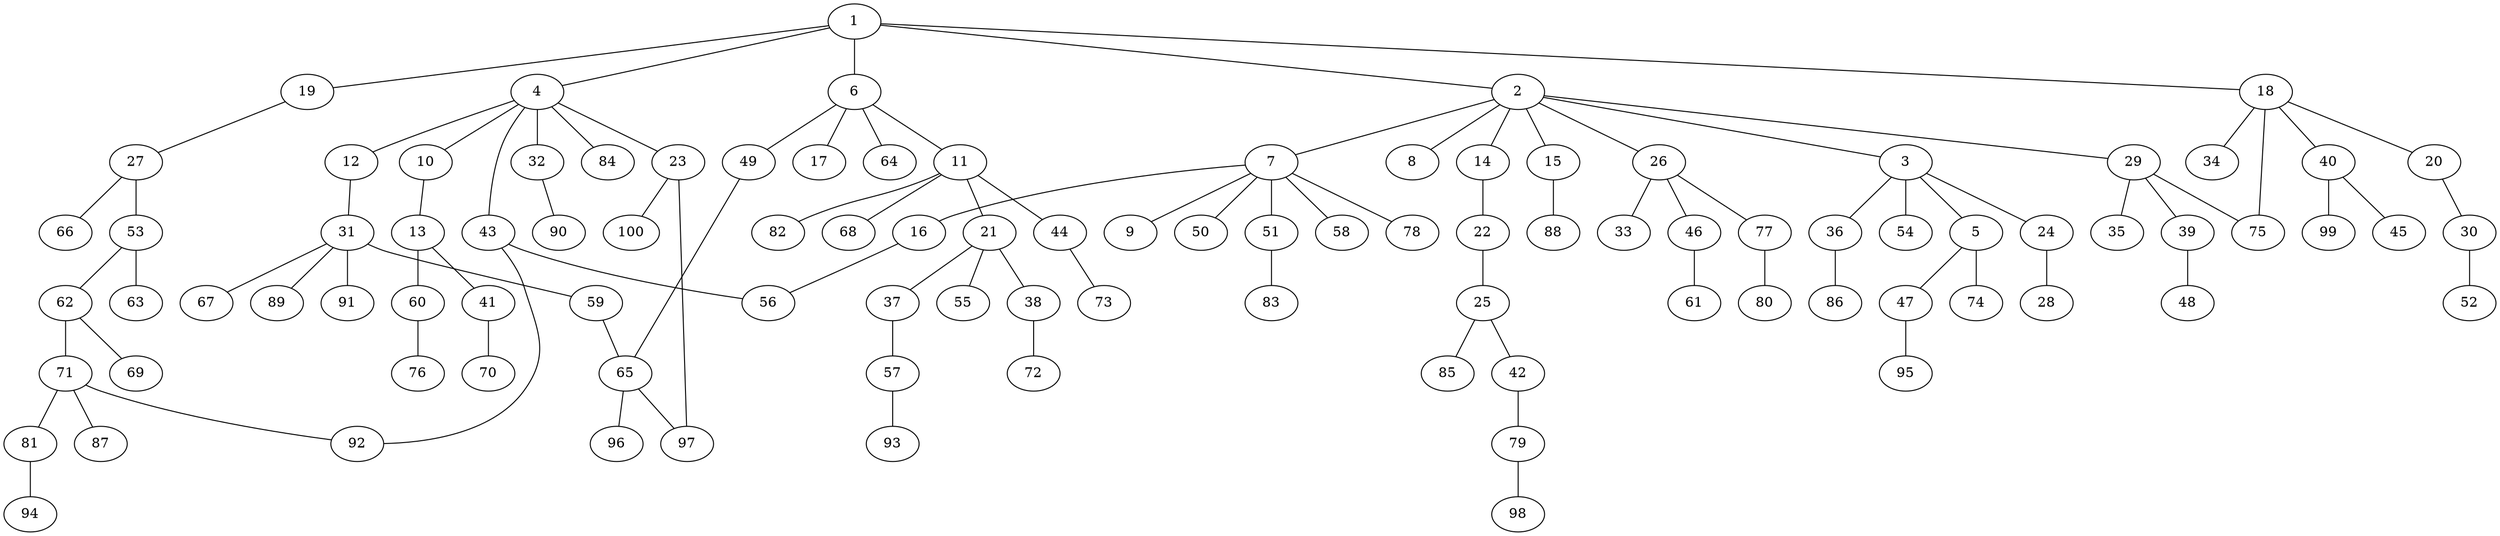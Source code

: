 graph graphname {1--2
1--4
1--6
1--18
1--19
2--3
2--7
2--8
2--14
2--15
2--26
2--29
3--5
3--24
3--36
3--54
4--10
4--12
4--23
4--32
4--43
4--84
5--47
5--74
6--11
6--17
6--49
6--64
7--9
7--16
7--50
7--51
7--58
7--78
10--13
11--21
11--44
11--68
11--82
12--31
13--41
13--60
14--22
15--88
16--56
18--20
18--34
18--40
18--75
19--27
20--30
21--37
21--38
21--55
22--25
23--97
23--100
24--28
25--42
25--85
26--33
26--46
26--77
27--53
27--66
29--35
29--39
29--75
30--52
31--59
31--67
31--89
31--91
32--90
36--86
37--57
38--72
39--48
40--45
40--99
41--70
42--79
43--56
43--92
44--73
46--61
47--95
49--65
51--83
53--62
53--63
57--93
59--65
60--76
62--69
62--71
65--96
65--97
71--81
71--87
71--92
77--80
79--98
81--94
}